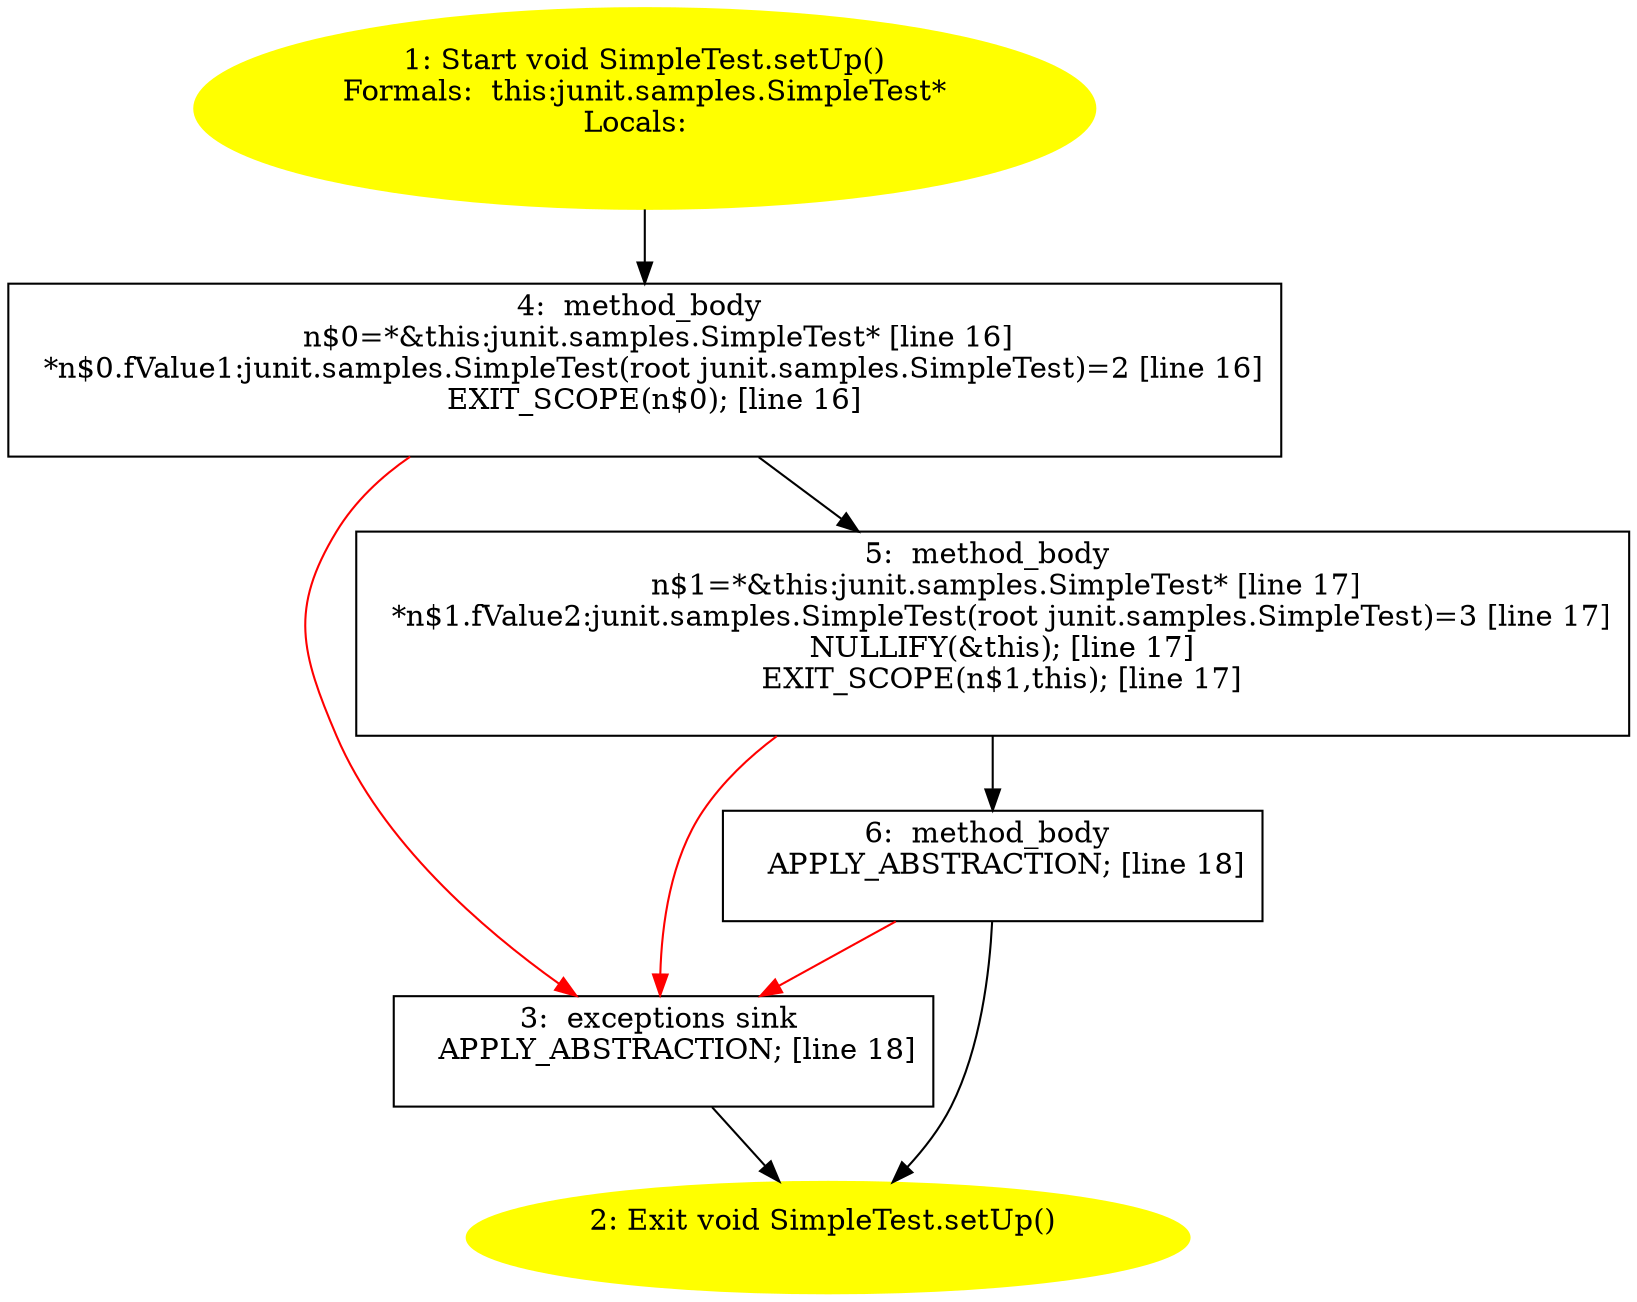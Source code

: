 /* @generated */
digraph cfg {
"junit.samples.SimpleTest.setUp():void.90bf2ae0326bdb53f9c7402772325b93_1" [label="1: Start void SimpleTest.setUp()\nFormals:  this:junit.samples.SimpleTest*\nLocals:  \n  " color=yellow style=filled]
	

	 "junit.samples.SimpleTest.setUp():void.90bf2ae0326bdb53f9c7402772325b93_1" -> "junit.samples.SimpleTest.setUp():void.90bf2ae0326bdb53f9c7402772325b93_4" ;
"junit.samples.SimpleTest.setUp():void.90bf2ae0326bdb53f9c7402772325b93_2" [label="2: Exit void SimpleTest.setUp() \n  " color=yellow style=filled]
	

"junit.samples.SimpleTest.setUp():void.90bf2ae0326bdb53f9c7402772325b93_3" [label="3:  exceptions sink \n   APPLY_ABSTRACTION; [line 18]\n " shape="box"]
	

	 "junit.samples.SimpleTest.setUp():void.90bf2ae0326bdb53f9c7402772325b93_3" -> "junit.samples.SimpleTest.setUp():void.90bf2ae0326bdb53f9c7402772325b93_2" ;
"junit.samples.SimpleTest.setUp():void.90bf2ae0326bdb53f9c7402772325b93_4" [label="4:  method_body \n   n$0=*&this:junit.samples.SimpleTest* [line 16]\n  *n$0.fValue1:junit.samples.SimpleTest(root junit.samples.SimpleTest)=2 [line 16]\n  EXIT_SCOPE(n$0); [line 16]\n " shape="box"]
	

	 "junit.samples.SimpleTest.setUp():void.90bf2ae0326bdb53f9c7402772325b93_4" -> "junit.samples.SimpleTest.setUp():void.90bf2ae0326bdb53f9c7402772325b93_5" ;
	 "junit.samples.SimpleTest.setUp():void.90bf2ae0326bdb53f9c7402772325b93_4" -> "junit.samples.SimpleTest.setUp():void.90bf2ae0326bdb53f9c7402772325b93_3" [color="red" ];
"junit.samples.SimpleTest.setUp():void.90bf2ae0326bdb53f9c7402772325b93_5" [label="5:  method_body \n   n$1=*&this:junit.samples.SimpleTest* [line 17]\n  *n$1.fValue2:junit.samples.SimpleTest(root junit.samples.SimpleTest)=3 [line 17]\n  NULLIFY(&this); [line 17]\n  EXIT_SCOPE(n$1,this); [line 17]\n " shape="box"]
	

	 "junit.samples.SimpleTest.setUp():void.90bf2ae0326bdb53f9c7402772325b93_5" -> "junit.samples.SimpleTest.setUp():void.90bf2ae0326bdb53f9c7402772325b93_6" ;
	 "junit.samples.SimpleTest.setUp():void.90bf2ae0326bdb53f9c7402772325b93_5" -> "junit.samples.SimpleTest.setUp():void.90bf2ae0326bdb53f9c7402772325b93_3" [color="red" ];
"junit.samples.SimpleTest.setUp():void.90bf2ae0326bdb53f9c7402772325b93_6" [label="6:  method_body \n   APPLY_ABSTRACTION; [line 18]\n " shape="box"]
	

	 "junit.samples.SimpleTest.setUp():void.90bf2ae0326bdb53f9c7402772325b93_6" -> "junit.samples.SimpleTest.setUp():void.90bf2ae0326bdb53f9c7402772325b93_2" ;
	 "junit.samples.SimpleTest.setUp():void.90bf2ae0326bdb53f9c7402772325b93_6" -> "junit.samples.SimpleTest.setUp():void.90bf2ae0326bdb53f9c7402772325b93_3" [color="red" ];
}
